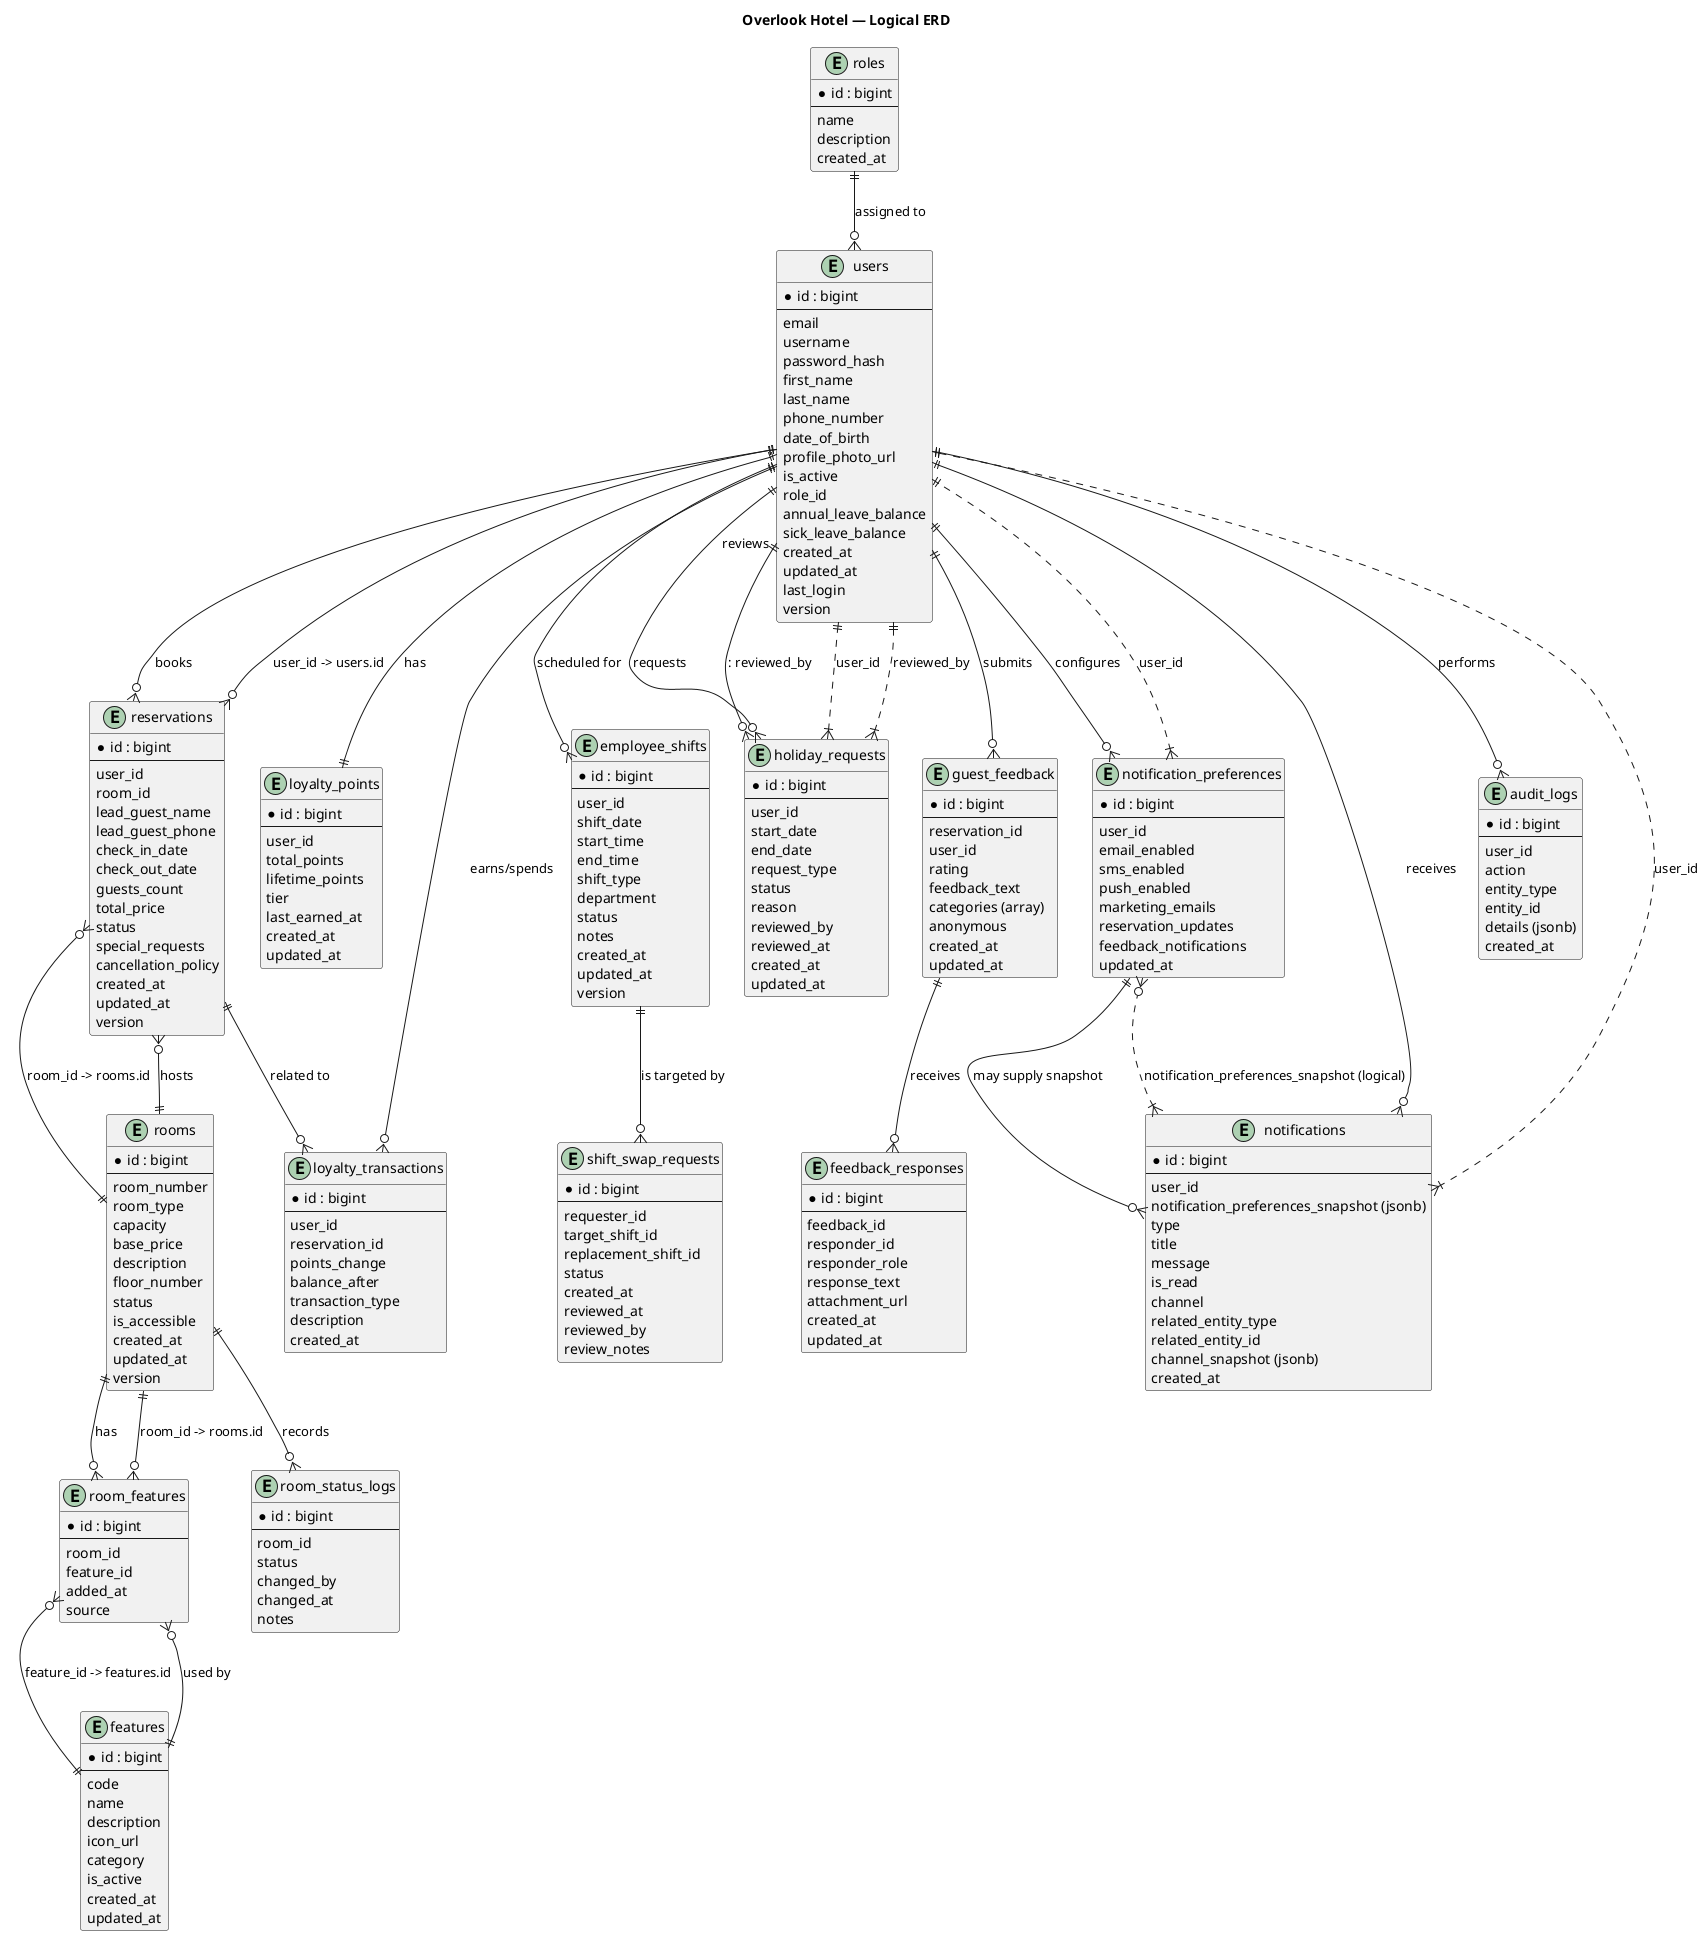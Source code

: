 @startuml Overlook Hotel ER Diagram
title Overlook Hotel — Logical ERD

entity "roles" as roles {
  * id : bigint
  --
  name
  description
  created_at
}

entity "users" as users {
  * id : bigint
  --
  email
  username
  password_hash
  first_name
  last_name
  phone_number
  date_of_birth
  profile_photo_url
  is_active
  role_id
  annual_leave_balance
  sick_leave_balance
  created_at
  updated_at
  last_login
  version
}

entity "rooms" as rooms {
  * id : bigint
  --
  room_number
  room_type
  capacity
  base_price
  description
  floor_number
  status
  is_accessible
  created_at
  updated_at
  version
}

entity "room_features" as room_features {
  * id : bigint
  --
  room_id
  feature_id
  added_at
  source
}

entity "features" as features {
  * id : bigint
  --
  code
  name
  description
  icon_url
  category
  is_active
  created_at
  updated_at
}

entity "reservations" as reservations {
  * id : bigint
  --
  user_id
  room_id
  lead_guest_name
  lead_guest_phone
  check_in_date
  check_out_date
  guests_count
  total_price
  status
  special_requests
  cancellation_policy
  created_at
  updated_at
  version
}

entity "loyalty_points" as loyalty_points {
  * id : bigint
  --
  user_id
  total_points
  lifetime_points
  tier
  last_earned_at
  created_at
  updated_at
}

entity "loyalty_transactions" as loyalty_transactions {
  * id : bigint
  --
  user_id
  reservation_id
  points_change
  balance_after
  transaction_type
  description
  created_at
}

entity "employee_shifts" as employee_shifts {
  * id : bigint
  --
  user_id
  shift_date
  start_time
  end_time
  shift_type
  department
  status
  notes
  created_at
  updated_at
  version
}

entity "shift_swap_requests" as shift_swap_requests {
  * id : bigint
  --
  requester_id
  target_shift_id
  replacement_shift_id
  status
  created_at
  reviewed_at
  reviewed_by
  review_notes
}

entity "holiday_requests" as holiday_requests {
  * id : bigint
  --
  user_id
  start_date
  end_date
  request_type
  status
  reason
  reviewed_by
  reviewed_at
  created_at
  updated_at
}

entity "guest_feedback" as guest_feedback {
  * id : bigint
  --
  reservation_id
  user_id
  rating
  feedback_text
  categories (array)
  anonymous
  created_at
  updated_at
}

entity "feedback_responses" as feedback_responses {
  * id : bigint
  --
  feedback_id
  responder_id
  responder_role
  response_text
  attachment_url
  created_at
  updated_at
}

entity "notification_preferences" as notification_preferences {
  * id : bigint
  --
  user_id
  email_enabled
  sms_enabled
  push_enabled
  marketing_emails
  reservation_updates
  feedback_notifications
  updated_at
}

entity "notifications" as notifications {
  * id : bigint
  --
  user_id
  notification_preferences_snapshot (jsonb)
  type
  title
  message
  is_read
  channel
  related_entity_type
  related_entity_id
  channel_snapshot (jsonb)
  created_at
}

entity "room_status_logs" as room_status_logs {
  * id : bigint
  --
  room_id
  status
  changed_by
  changed_at
  notes
}

entity "audit_logs" as audit_logs {
  * id : bigint
  --
  user_id
  action
  entity_type
  entity_id
  details (jsonb)
  created_at
}

' Relationships
roles ||--o{ users : "assigned to"
users ||--o{ reservations : "books"
rooms ||--o{ reservations : "hosts"
users ||--|| loyalty_points : "has"
users ||--o{ loyalty_transactions : "earns/spends"
reservations ||--o{ loyalty_transactions : "related to"
users ||--o{ employee_shifts : "scheduled for"
employee_shifts ||--o{ shift_swap_requests : "is targeted by"
users ||--o{ guest_feedback : "submits"
guest_feedback ||--o{ feedback_responses : "receives"
users ||--o{ notification_preferences : "configures"
users ||--o{ notifications : "receives"
notification_preferences ||--o{ notifications : "may supply snapshot"
rooms ||--o{ room_status_logs : "records"
users ||--o{ audit_logs : "performs"
users ||--o{ holiday_requests : "requests"
users ||--o{ holiday_requests : "reviews" : reviewed_by

' Room <-> Features many-to-many via room_features
rooms ||--o{ room_features : "has"
features ||--o{ room_features : "used by"
room_features }o--|| rooms : "room_id -> rooms.id"
room_features }o--|| features : "feature_id -> features.id"

' Reservation and room explicit FK
reservations }o--|| users : "user_id -> users.id"
reservations }o--|| rooms : "room_id -> rooms.id"

' Specific FKs (visual)
holiday_requests }|..|| users : "user_id"
holiday_requests }|..|| users : "reviewed_by"
notification_preferences }|..|| users : "user_id"
notifications }|..|| users : "user_id"
notifications }|..o{ notification_preferences : "notification_preferences_snapshot (logical)"

@enduml